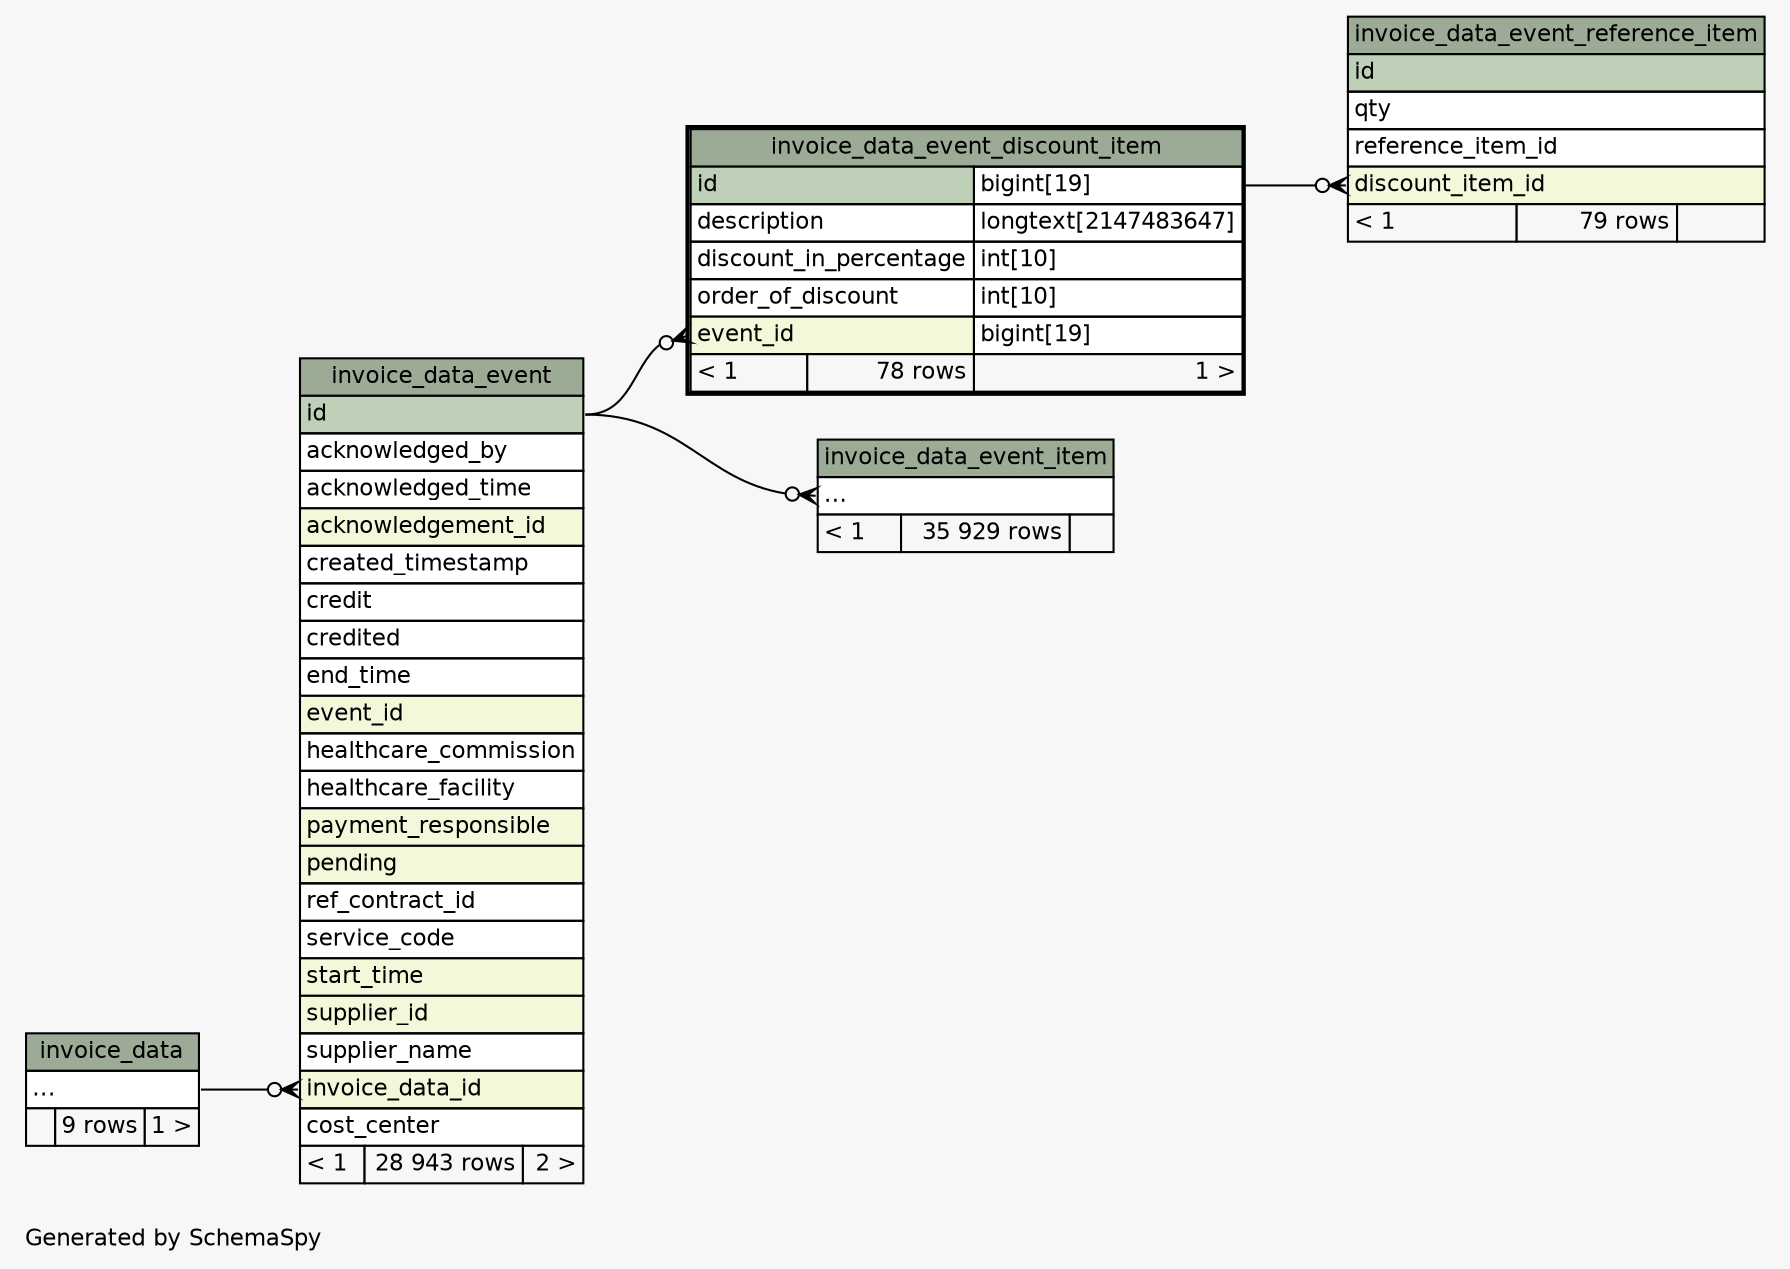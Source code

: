 // dot 2.38.0 on Windows 8.1 6.3
// SchemaSpy rev 590
digraph "twoDegreesRelationshipsDiagram" {
  graph [
    rankdir="RL"
    bgcolor="#f7f7f7"
    label="\nGenerated by SchemaSpy"
    labeljust="l"
    nodesep="0.18"
    ranksep="0.46"
    fontname="Helvetica"
    fontsize="11"
  ];
  node [
    fontname="Helvetica"
    fontsize="11"
    shape="plaintext"
  ];
  edge [
    arrowsize="0.8"
  ];
  "invoice_data_event":"invoice_data_id":w -> "invoice_data":"elipses":e [arrowhead=none dir=back arrowtail=crowodot];
  "invoice_data_event_discount_item":"event_id":w -> "invoice_data_event":"id":e [arrowhead=none dir=back arrowtail=crowodot];
  "invoice_data_event_item":"elipses":w -> "invoice_data_event":"id":e [arrowhead=none dir=back arrowtail=crowodot];
  "invoice_data_event_reference_item":"discount_item_id":w -> "invoice_data_event_discount_item":"id.type":e [arrowhead=none dir=back arrowtail=crowodot];
  "invoice_data" [
    label=<
    <TABLE BORDER="0" CELLBORDER="1" CELLSPACING="0" BGCOLOR="#ffffff">
      <TR><TD COLSPAN="3" BGCOLOR="#9bab96" ALIGN="CENTER">invoice_data</TD></TR>
      <TR><TD PORT="elipses" COLSPAN="3" ALIGN="LEFT">...</TD></TR>
      <TR><TD ALIGN="LEFT" BGCOLOR="#f7f7f7">  </TD><TD ALIGN="RIGHT" BGCOLOR="#f7f7f7">9 rows</TD><TD ALIGN="RIGHT" BGCOLOR="#f7f7f7">1 &gt;</TD></TR>
    </TABLE>>
    URL="invoice_data.html"
    tooltip="invoice_data"
  ];
  "invoice_data_event" [
    label=<
    <TABLE BORDER="0" CELLBORDER="1" CELLSPACING="0" BGCOLOR="#ffffff">
      <TR><TD COLSPAN="3" BGCOLOR="#9bab96" ALIGN="CENTER">invoice_data_event</TD></TR>
      <TR><TD PORT="id" COLSPAN="3" BGCOLOR="#bed1b8" ALIGN="LEFT">id</TD></TR>
      <TR><TD PORT="acknowledged_by" COLSPAN="3" ALIGN="LEFT">acknowledged_by</TD></TR>
      <TR><TD PORT="acknowledged_time" COLSPAN="3" ALIGN="LEFT">acknowledged_time</TD></TR>
      <TR><TD PORT="acknowledgement_id" COLSPAN="3" BGCOLOR="#f4f7da" ALIGN="LEFT">acknowledgement_id</TD></TR>
      <TR><TD PORT="created_timestamp" COLSPAN="3" ALIGN="LEFT">created_timestamp</TD></TR>
      <TR><TD PORT="credit" COLSPAN="3" ALIGN="LEFT">credit</TD></TR>
      <TR><TD PORT="credited" COLSPAN="3" ALIGN="LEFT">credited</TD></TR>
      <TR><TD PORT="end_time" COLSPAN="3" ALIGN="LEFT">end_time</TD></TR>
      <TR><TD PORT="event_id" COLSPAN="3" BGCOLOR="#f4f7da" ALIGN="LEFT">event_id</TD></TR>
      <TR><TD PORT="healthcare_commission" COLSPAN="3" ALIGN="LEFT">healthcare_commission</TD></TR>
      <TR><TD PORT="healthcare_facility" COLSPAN="3" ALIGN="LEFT">healthcare_facility</TD></TR>
      <TR><TD PORT="payment_responsible" COLSPAN="3" BGCOLOR="#f4f7da" ALIGN="LEFT">payment_responsible</TD></TR>
      <TR><TD PORT="pending" COLSPAN="3" BGCOLOR="#f4f7da" ALIGN="LEFT">pending</TD></TR>
      <TR><TD PORT="ref_contract_id" COLSPAN="3" ALIGN="LEFT">ref_contract_id</TD></TR>
      <TR><TD PORT="service_code" COLSPAN="3" ALIGN="LEFT">service_code</TD></TR>
      <TR><TD PORT="start_time" COLSPAN="3" BGCOLOR="#f4f7da" ALIGN="LEFT">start_time</TD></TR>
      <TR><TD PORT="supplier_id" COLSPAN="3" BGCOLOR="#f4f7da" ALIGN="LEFT">supplier_id</TD></TR>
      <TR><TD PORT="supplier_name" COLSPAN="3" ALIGN="LEFT">supplier_name</TD></TR>
      <TR><TD PORT="invoice_data_id" COLSPAN="3" BGCOLOR="#f4f7da" ALIGN="LEFT">invoice_data_id</TD></TR>
      <TR><TD PORT="cost_center" COLSPAN="3" ALIGN="LEFT">cost_center</TD></TR>
      <TR><TD ALIGN="LEFT" BGCOLOR="#f7f7f7">&lt; 1</TD><TD ALIGN="RIGHT" BGCOLOR="#f7f7f7">28 943 rows</TD><TD ALIGN="RIGHT" BGCOLOR="#f7f7f7">2 &gt;</TD></TR>
    </TABLE>>
    URL="invoice_data_event.html"
    tooltip="invoice_data_event"
  ];
  "invoice_data_event_discount_item" [
    label=<
    <TABLE BORDER="2" CELLBORDER="1" CELLSPACING="0" BGCOLOR="#ffffff">
      <TR><TD COLSPAN="3" BGCOLOR="#9bab96" ALIGN="CENTER">invoice_data_event_discount_item</TD></TR>
      <TR><TD PORT="id" COLSPAN="2" BGCOLOR="#bed1b8" ALIGN="LEFT">id</TD><TD PORT="id.type" ALIGN="LEFT">bigint[19]</TD></TR>
      <TR><TD PORT="description" COLSPAN="2" ALIGN="LEFT">description</TD><TD PORT="description.type" ALIGN="LEFT">longtext[2147483647]</TD></TR>
      <TR><TD PORT="discount_in_percentage" COLSPAN="2" ALIGN="LEFT">discount_in_percentage</TD><TD PORT="discount_in_percentage.type" ALIGN="LEFT">int[10]</TD></TR>
      <TR><TD PORT="order_of_discount" COLSPAN="2" ALIGN="LEFT">order_of_discount</TD><TD PORT="order_of_discount.type" ALIGN="LEFT">int[10]</TD></TR>
      <TR><TD PORT="event_id" COLSPAN="2" BGCOLOR="#f4f7da" ALIGN="LEFT">event_id</TD><TD PORT="event_id.type" ALIGN="LEFT">bigint[19]</TD></TR>
      <TR><TD ALIGN="LEFT" BGCOLOR="#f7f7f7">&lt; 1</TD><TD ALIGN="RIGHT" BGCOLOR="#f7f7f7">78 rows</TD><TD ALIGN="RIGHT" BGCOLOR="#f7f7f7">1 &gt;</TD></TR>
    </TABLE>>
    URL="invoice_data_event_discount_item.html"
    tooltip="invoice_data_event_discount_item"
  ];
  "invoice_data_event_item" [
    label=<
    <TABLE BORDER="0" CELLBORDER="1" CELLSPACING="0" BGCOLOR="#ffffff">
      <TR><TD COLSPAN="3" BGCOLOR="#9bab96" ALIGN="CENTER">invoice_data_event_item</TD></TR>
      <TR><TD PORT="elipses" COLSPAN="3" ALIGN="LEFT">...</TD></TR>
      <TR><TD ALIGN="LEFT" BGCOLOR="#f7f7f7">&lt; 1</TD><TD ALIGN="RIGHT" BGCOLOR="#f7f7f7">35 929 rows</TD><TD ALIGN="RIGHT" BGCOLOR="#f7f7f7">  </TD></TR>
    </TABLE>>
    URL="invoice_data_event_item.html"
    tooltip="invoice_data_event_item"
  ];
  "invoice_data_event_reference_item" [
    label=<
    <TABLE BORDER="0" CELLBORDER="1" CELLSPACING="0" BGCOLOR="#ffffff">
      <TR><TD COLSPAN="3" BGCOLOR="#9bab96" ALIGN="CENTER">invoice_data_event_reference_item</TD></TR>
      <TR><TD PORT="id" COLSPAN="3" BGCOLOR="#bed1b8" ALIGN="LEFT">id</TD></TR>
      <TR><TD PORT="qty" COLSPAN="3" ALIGN="LEFT">qty</TD></TR>
      <TR><TD PORT="reference_item_id" COLSPAN="3" ALIGN="LEFT">reference_item_id</TD></TR>
      <TR><TD PORT="discount_item_id" COLSPAN="3" BGCOLOR="#f4f7da" ALIGN="LEFT">discount_item_id</TD></TR>
      <TR><TD ALIGN="LEFT" BGCOLOR="#f7f7f7">&lt; 1</TD><TD ALIGN="RIGHT" BGCOLOR="#f7f7f7">79 rows</TD><TD ALIGN="RIGHT" BGCOLOR="#f7f7f7">  </TD></TR>
    </TABLE>>
    URL="invoice_data_event_reference_item.html"
    tooltip="invoice_data_event_reference_item"
  ];
}
